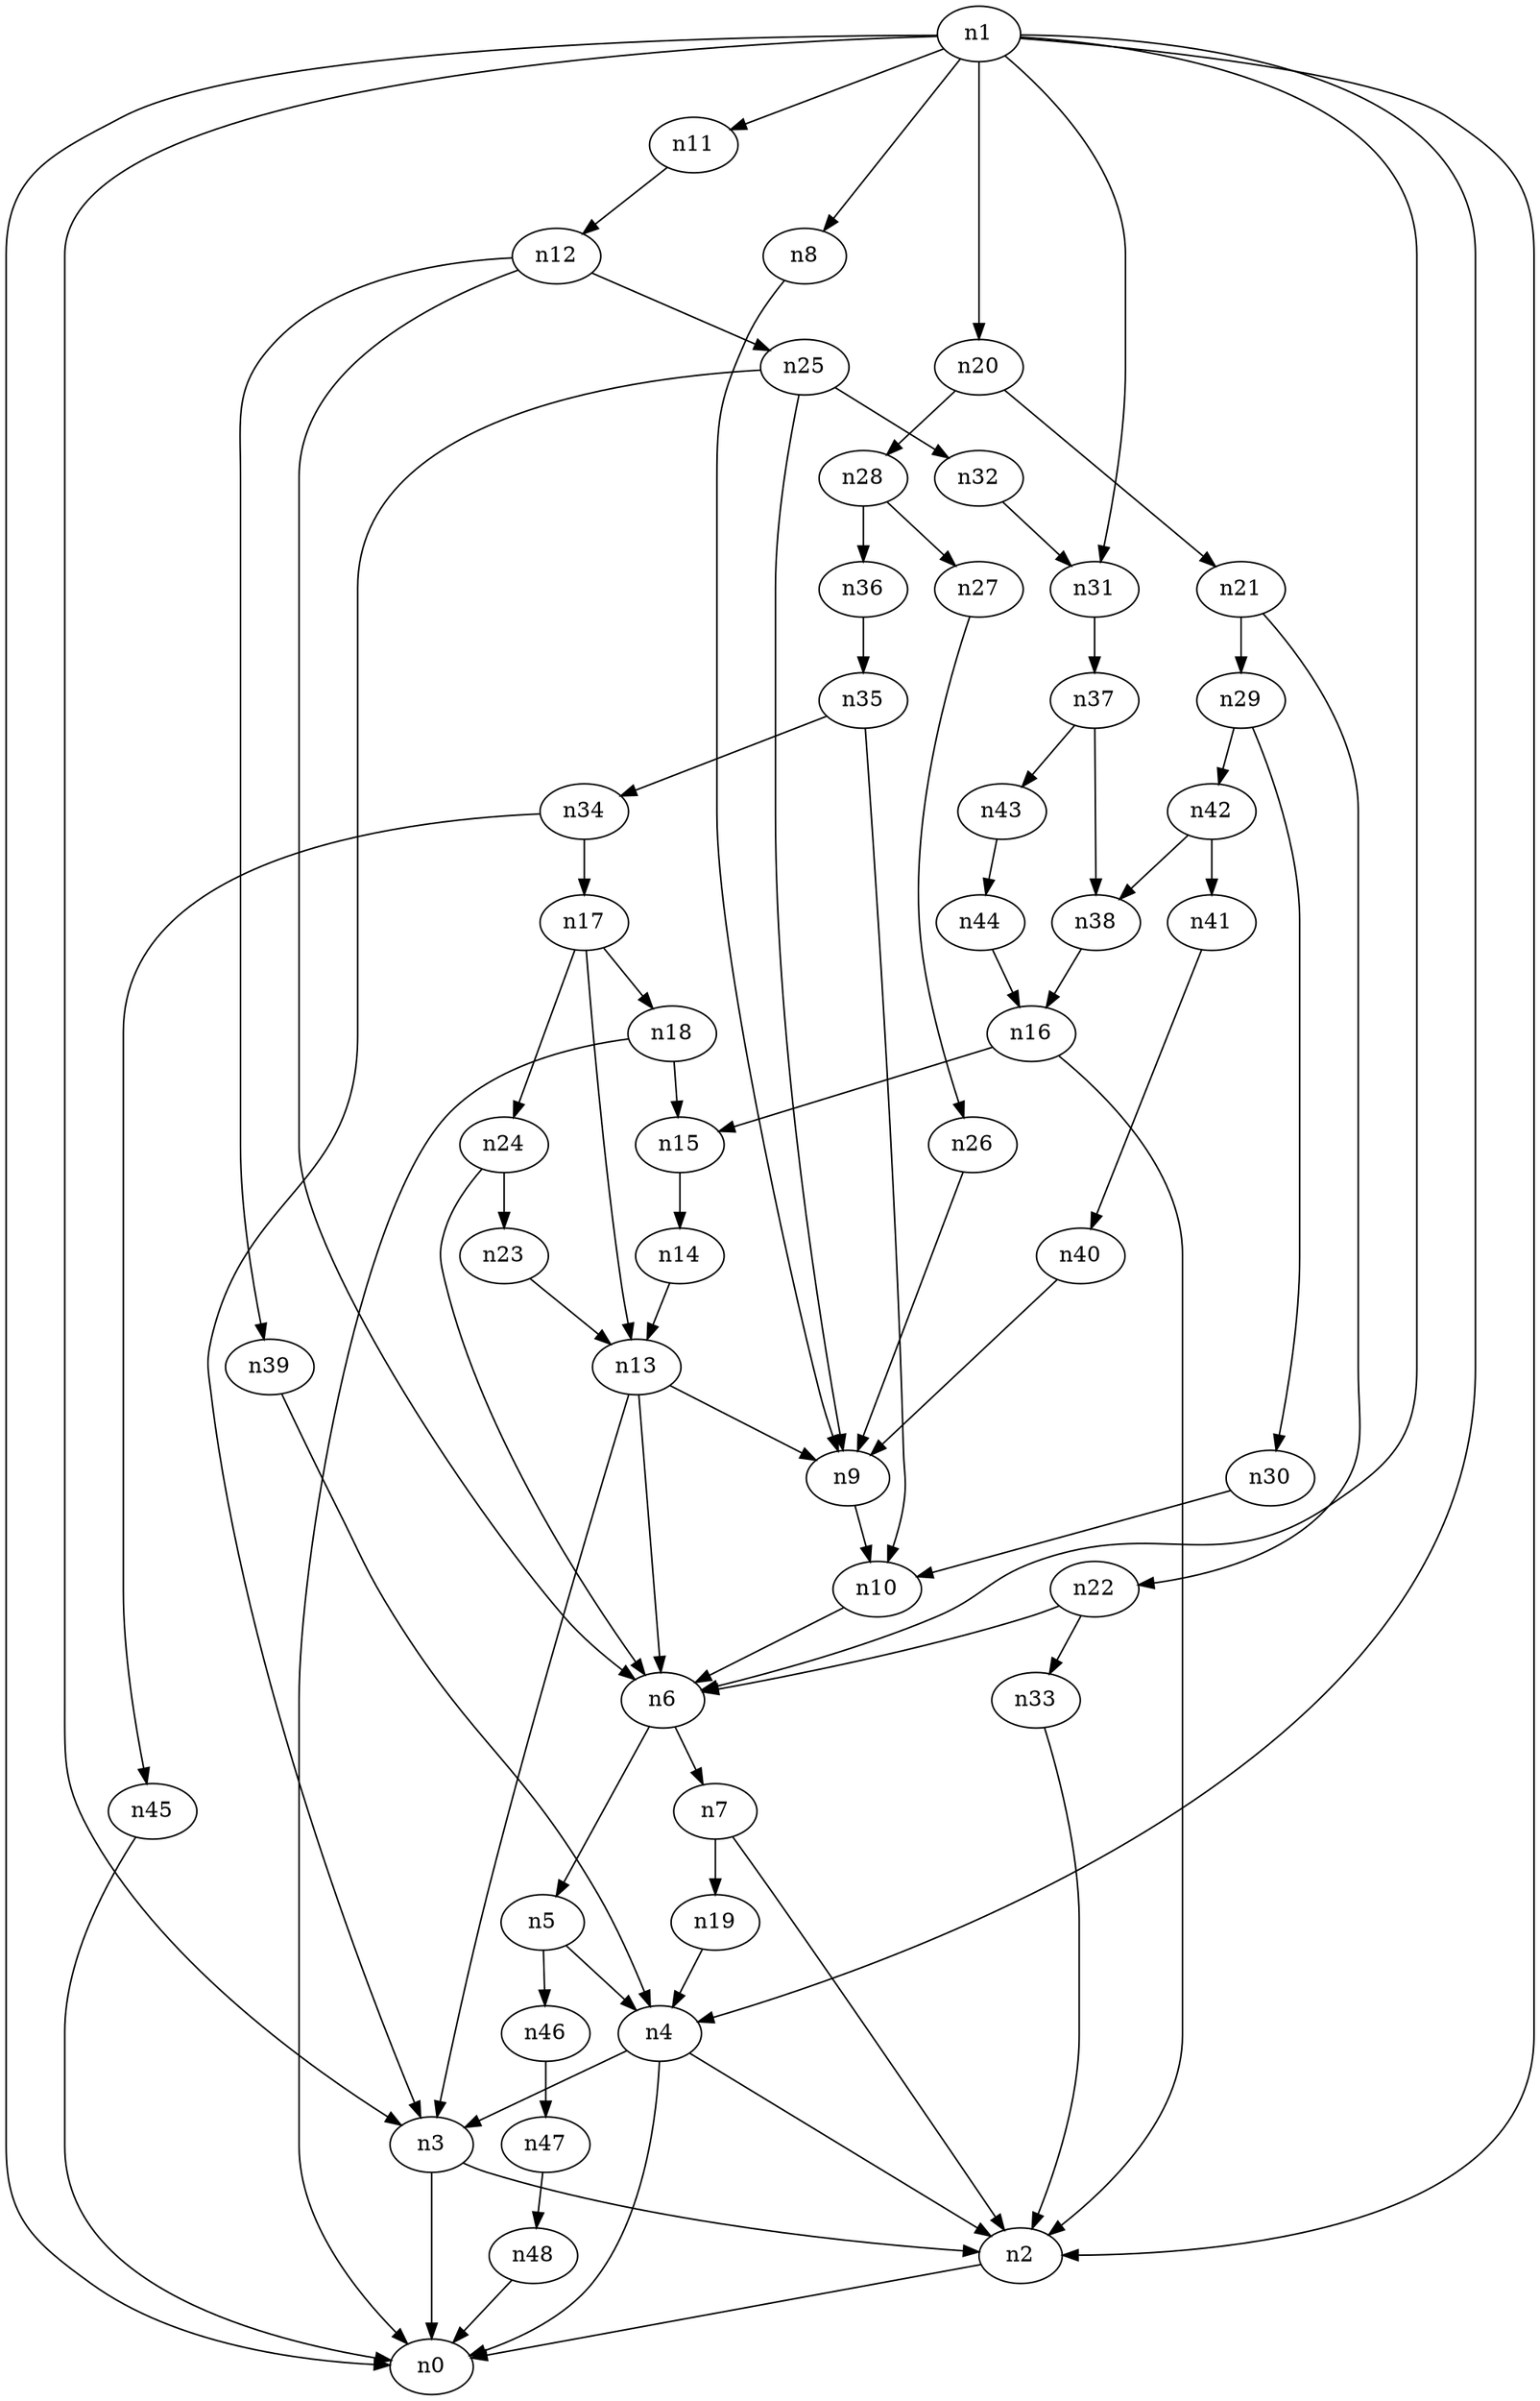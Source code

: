 digraph G {
	n1 -> n0	 [_graphml_id=e0];
	n1 -> n2	 [_graphml_id=e1];
	n1 -> n3	 [_graphml_id=e6];
	n1 -> n4	 [_graphml_id=e9];
	n1 -> n6	 [_graphml_id=e12];
	n1 -> n8	 [_graphml_id=e15];
	n1 -> n11	 [_graphml_id=e19];
	n1 -> n20	 [_graphml_id=e35];
	n1 -> n31	 [_graphml_id=e52];
	n2 -> n0	 [_graphml_id=e5];
	n3 -> n0	 [_graphml_id=e8];
	n3 -> n2	 [_graphml_id=e2];
	n4 -> n0	 [_graphml_id=e4];
	n4 -> n2	 [_graphml_id=e7];
	n4 -> n3	 [_graphml_id=e3];
	n5 -> n4	 [_graphml_id=e10];
	n5 -> n46	 [_graphml_id=e78];
	n6 -> n5	 [_graphml_id=e11];
	n6 -> n7	 [_graphml_id=e13];
	n7 -> n2	 [_graphml_id=e14];
	n7 -> n19	 [_graphml_id=e32];
	n8 -> n9	 [_graphml_id=e16];
	n9 -> n10	 [_graphml_id=e17];
	n10 -> n6	 [_graphml_id=e18];
	n11 -> n12	 [_graphml_id=e20];
	n12 -> n6	 [_graphml_id=e21];
	n12 -> n25	 [_graphml_id=e57];
	n12 -> n39	 [_graphml_id=e65];
	n13 -> n3	 [_graphml_id=e23];
	n13 -> n6	 [_graphml_id=e24];
	n13 -> n9	 [_graphml_id=e22];
	n14 -> n13	 [_graphml_id=e25];
	n15 -> n14	 [_graphml_id=e26];
	n16 -> n2	 [_graphml_id=e28];
	n16 -> n15	 [_graphml_id=e27];
	n17 -> n13	 [_graphml_id=e29];
	n17 -> n18	 [_graphml_id=e30];
	n17 -> n24	 [_graphml_id=e44];
	n18 -> n0	 [_graphml_id=e31];
	n18 -> n15	 [_graphml_id=e34];
	n19 -> n4	 [_graphml_id=e33];
	n20 -> n21	 [_graphml_id=e36];
	n20 -> n28	 [_graphml_id=e48];
	n21 -> n22	 [_graphml_id=e37];
	n21 -> n29	 [_graphml_id=e49];
	n22 -> n6	 [_graphml_id=e38];
	n22 -> n33	 [_graphml_id=e55];
	n23 -> n13	 [_graphml_id=e39];
	n24 -> n6	 [_graphml_id=e41];
	n24 -> n23	 [_graphml_id=e40];
	n25 -> n3	 [_graphml_id=e42];
	n25 -> n9	 [_graphml_id=e43];
	n25 -> n32	 [_graphml_id=e54];
	n26 -> n9	 [_graphml_id=e45];
	n27 -> n26	 [_graphml_id=e46];
	n28 -> n27	 [_graphml_id=e47];
	n28 -> n36	 [_graphml_id=e61];
	n29 -> n30	 [_graphml_id=e50];
	n29 -> n42	 [_graphml_id=e77];
	n30 -> n10	 [_graphml_id=e51];
	n31 -> n37	 [_graphml_id=e62];
	n32 -> n31	 [_graphml_id=e53];
	n33 -> n2	 [_graphml_id=e56];
	n34 -> n17	 [_graphml_id=e58];
	n34 -> n45	 [_graphml_id=e76];
	n35 -> n10	 [_graphml_id=e67];
	n35 -> n34	 [_graphml_id=e59];
	n36 -> n35	 [_graphml_id=e60];
	n37 -> n38	 [_graphml_id=e63];
	n37 -> n43	 [_graphml_id=e72];
	n38 -> n16	 [_graphml_id=e64];
	n39 -> n4	 [_graphml_id=e66];
	n40 -> n9	 [_graphml_id=e68];
	n41 -> n40	 [_graphml_id=e69];
	n42 -> n38	 [_graphml_id=e71];
	n42 -> n41	 [_graphml_id=e70];
	n43 -> n44	 [_graphml_id=e73];
	n44 -> n16	 [_graphml_id=e74];
	n45 -> n0	 [_graphml_id=e75];
	n46 -> n47	 [_graphml_id=e79];
	n47 -> n48	 [_graphml_id=e80];
	n48 -> n0	 [_graphml_id=e81];
}
